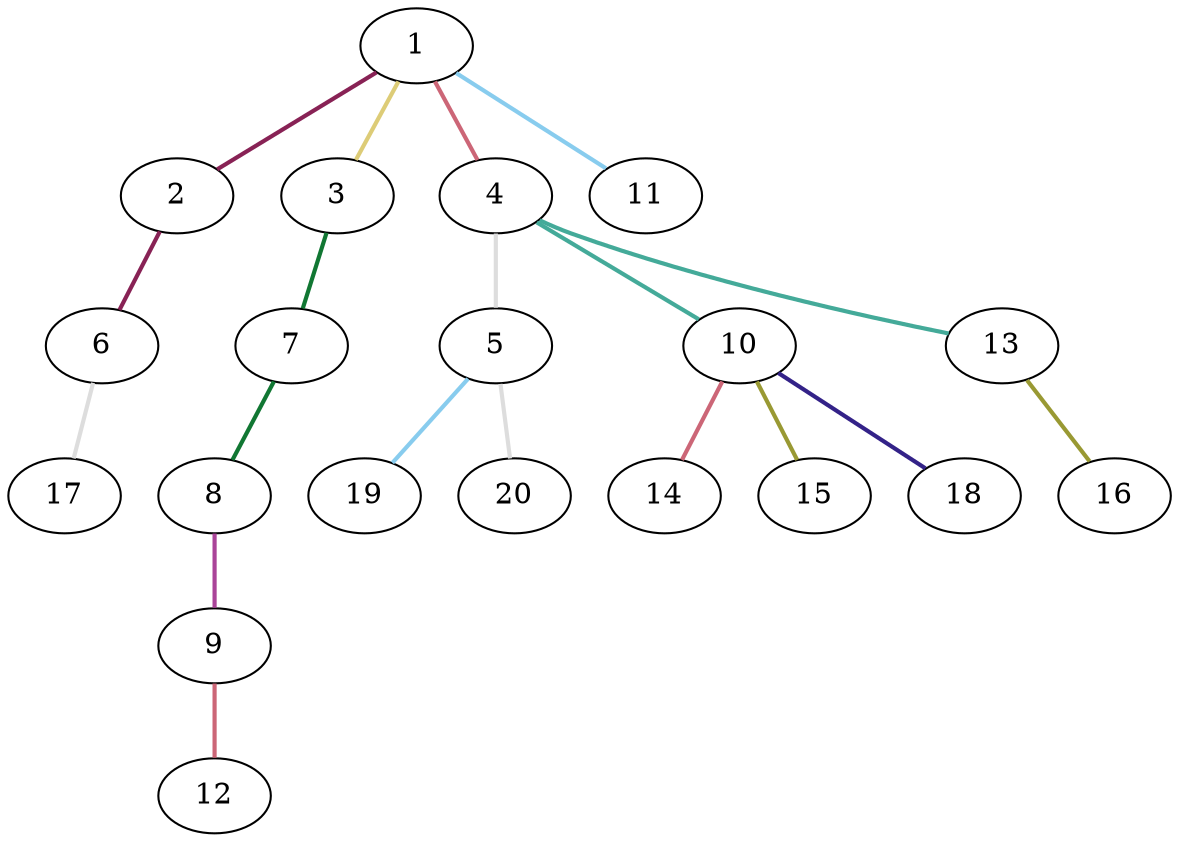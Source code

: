 graph {
	graph [rankdir=BT]
	1
	2
	2 -- 1 [color="#882255" style=bold]
	3
	3 -- 1 [color="#DDCC77" style=bold]
	4
	4 -- 1 [color="#CC6677" style=bold]
	5
	5 -- 4 [color="#DDDDDD" style=bold]
	6
	6 -- 2 [color="#882255" style=bold]
	7
	7 -- 3 [color="#117733" style=bold]
	8
	8 -- 7 [color="#117733" style=bold]
	9
	9 -- 8 [color="#AA4499" style=bold]
	10
	10 -- 4 [color="#44AA99" style=bold]
	11
	11 -- 1 [color="#88CCEE" style=bold]
	12
	12 -- 9 [color="#CC6677" style=bold]
	13
	13 -- 4 [color="#44AA99" style=bold]
	14
	14 -- 10 [color="#CC6677" style=bold]
	15
	15 -- 10 [color="#999933" style=bold]
	16
	16 -- 13 [color="#999933" style=bold]
	17
	17 -- 6 [color="#DDDDDD" style=bold]
	18
	18 -- 10 [color="#332288" style=bold]
	19
	19 -- 5 [color="#88CCEE" style=bold]
	20
	20 -- 5 [color="#DDDDDD" style=bold]
}
